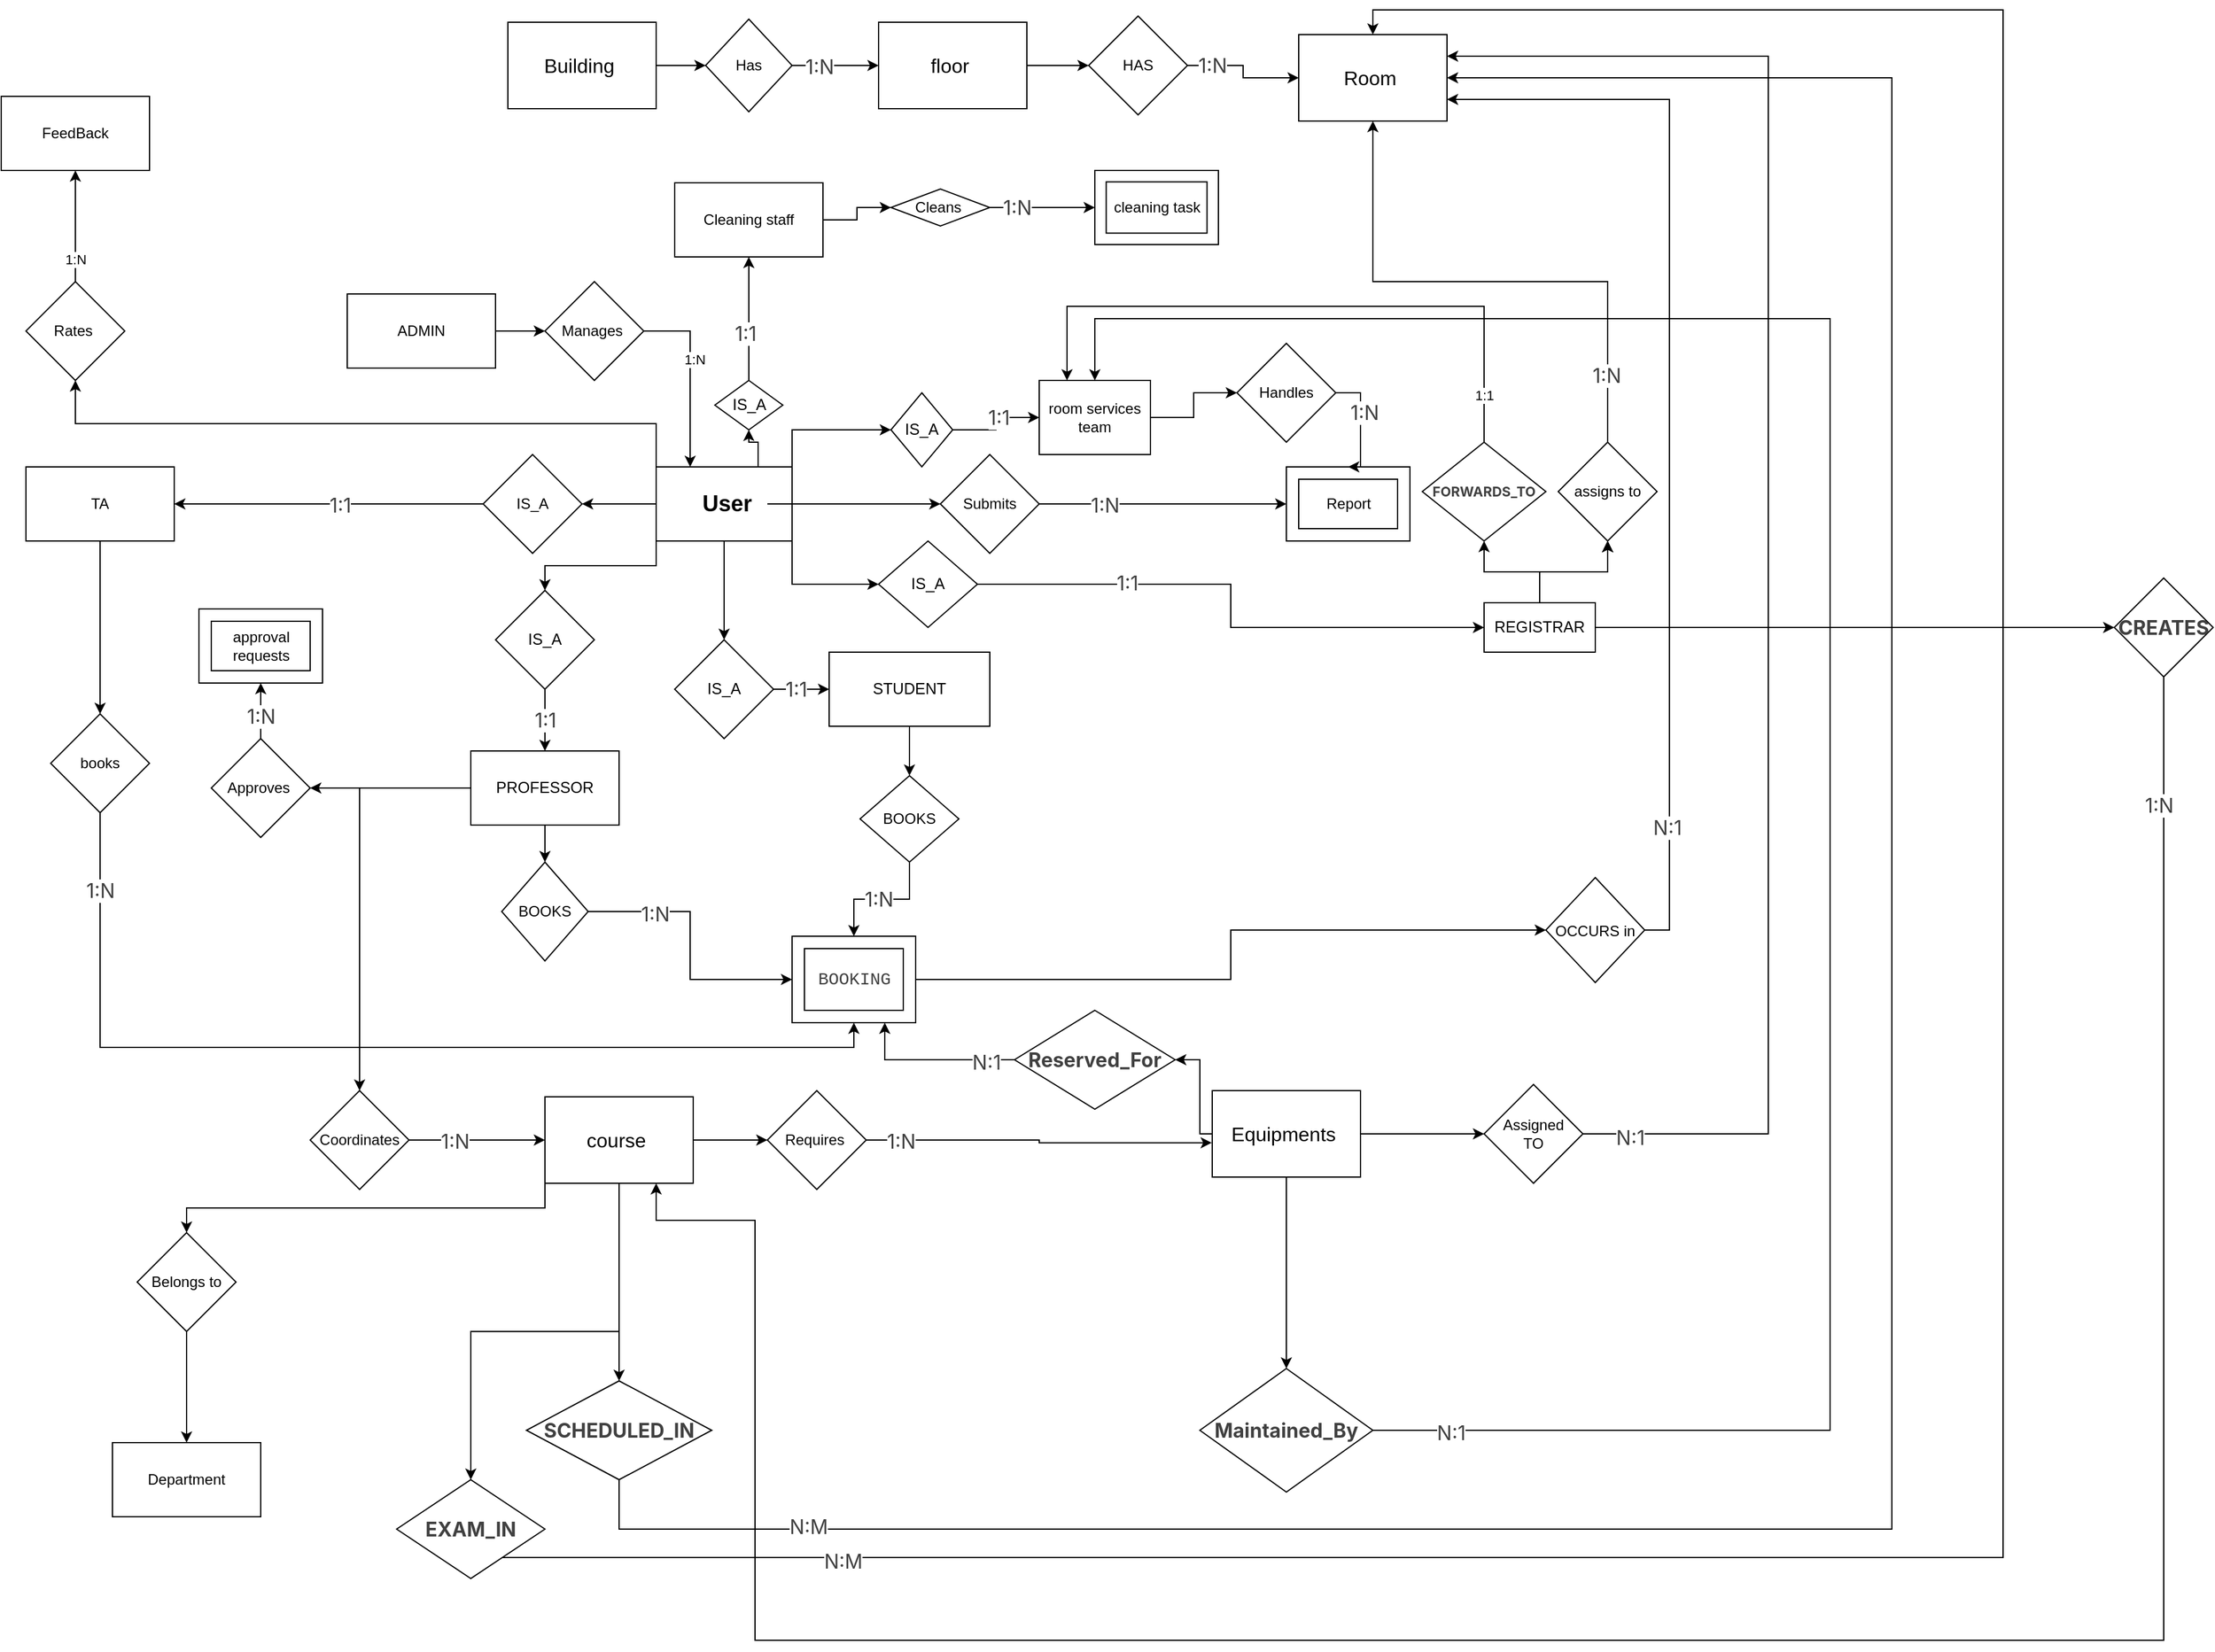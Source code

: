 <mxfile version="26.2.13">
  <diagram name="Page-1" id="MlCSIARQUA6nrzVP9HyG">
    <mxGraphModel dx="3833" dy="2629" grid="1" gridSize="10" guides="1" tooltips="1" connect="1" arrows="1" fold="1" page="1" pageScale="1" pageWidth="850" pageHeight="1100" math="0" shadow="0">
      <root>
        <mxCell id="0" />
        <mxCell id="1" parent="0" />
        <mxCell id="cpnZcNEpfMSH3JfvFcv5-12" style="edgeStyle=orthogonalEdgeStyle;rounded=0;orthogonalLoop=1;jettySize=auto;html=1;exitX=1;exitY=0;exitDx=0;exitDy=0;" parent="1" source="cpnZcNEpfMSH3JfvFcv5-1" target="cpnZcNEpfMSH3JfvFcv5-13" edge="1">
          <mxGeometry relative="1" as="geometry">
            <mxPoint x="530" y="310" as="targetPoint" />
          </mxGeometry>
        </mxCell>
        <mxCell id="cpnZcNEpfMSH3JfvFcv5-14" style="edgeStyle=orthogonalEdgeStyle;rounded=0;orthogonalLoop=1;jettySize=auto;html=1;exitX=0.75;exitY=0;exitDx=0;exitDy=0;" parent="1" source="cpnZcNEpfMSH3JfvFcv5-1" target="cpnZcNEpfMSH3JfvFcv5-15" edge="1">
          <mxGeometry relative="1" as="geometry">
            <mxPoint x="400" y="280" as="targetPoint" />
          </mxGeometry>
        </mxCell>
        <mxCell id="cpnZcNEpfMSH3JfvFcv5-18" style="edgeStyle=orthogonalEdgeStyle;rounded=0;orthogonalLoop=1;jettySize=auto;html=1;exitX=1;exitY=1;exitDx=0;exitDy=0;" parent="1" source="cpnZcNEpfMSH3JfvFcv5-1" target="cpnZcNEpfMSH3JfvFcv5-19" edge="1">
          <mxGeometry relative="1" as="geometry">
            <mxPoint x="600" y="480" as="targetPoint" />
          </mxGeometry>
        </mxCell>
        <mxCell id="cpnZcNEpfMSH3JfvFcv5-20" style="edgeStyle=orthogonalEdgeStyle;rounded=0;orthogonalLoop=1;jettySize=auto;html=1;exitX=0.5;exitY=1;exitDx=0;exitDy=0;" parent="1" source="cpnZcNEpfMSH3JfvFcv5-1" target="cpnZcNEpfMSH3JfvFcv5-21" edge="1">
          <mxGeometry relative="1" as="geometry">
            <mxPoint x="415" y="630" as="targetPoint" />
          </mxGeometry>
        </mxCell>
        <mxCell id="cpnZcNEpfMSH3JfvFcv5-22" style="edgeStyle=orthogonalEdgeStyle;rounded=0;orthogonalLoop=1;jettySize=auto;html=1;exitX=0;exitY=1;exitDx=0;exitDy=0;" parent="1" source="cpnZcNEpfMSH3JfvFcv5-1" target="cpnZcNEpfMSH3JfvFcv5-23" edge="1">
          <mxGeometry relative="1" as="geometry">
            <mxPoint x="170" y="490" as="targetPoint" />
          </mxGeometry>
        </mxCell>
        <mxCell id="cpnZcNEpfMSH3JfvFcv5-40" value="" style="edgeStyle=orthogonalEdgeStyle;rounded=0;orthogonalLoop=1;jettySize=auto;html=1;" parent="1" source="cpnZcNEpfMSH3JfvFcv5-1" target="cpnZcNEpfMSH3JfvFcv5-39" edge="1">
          <mxGeometry relative="1" as="geometry" />
        </mxCell>
        <mxCell id="cpnZcNEpfMSH3JfvFcv5-180" style="edgeStyle=orthogonalEdgeStyle;rounded=0;orthogonalLoop=1;jettySize=auto;html=1;exitX=0;exitY=0;exitDx=0;exitDy=0;" parent="1" source="cpnZcNEpfMSH3JfvFcv5-1" target="cpnZcNEpfMSH3JfvFcv5-181" edge="1">
          <mxGeometry relative="1" as="geometry">
            <mxPoint x="-10" y="270" as="targetPoint" />
          </mxGeometry>
        </mxCell>
        <mxCell id="cpnZcNEpfMSH3JfvFcv5-1" value="" style="rounded=0;whiteSpace=wrap;html=1;" parent="1" vertex="1">
          <mxGeometry x="360" y="330" width="110" height="60" as="geometry" />
        </mxCell>
        <mxCell id="cpnZcNEpfMSH3JfvFcv5-86" value="" style="edgeStyle=orthogonalEdgeStyle;rounded=0;orthogonalLoop=1;jettySize=auto;html=1;" parent="1" source="cpnZcNEpfMSH3JfvFcv5-2" target="cpnZcNEpfMSH3JfvFcv5-85" edge="1">
          <mxGeometry relative="1" as="geometry" />
        </mxCell>
        <mxCell id="cpnZcNEpfMSH3JfvFcv5-2" value="&lt;b&gt;&lt;font style=&quot;font-size: 18px;&quot;&gt;User&amp;nbsp;&lt;/font&gt;&lt;/b&gt;" style="text;html=1;align=center;verticalAlign=middle;whiteSpace=wrap;rounded=0;" parent="1" vertex="1">
          <mxGeometry x="390" y="345" width="60" height="30" as="geometry" />
        </mxCell>
        <mxCell id="cpnZcNEpfMSH3JfvFcv5-31" value="" style="edgeStyle=orthogonalEdgeStyle;rounded=0;orthogonalLoop=1;jettySize=auto;html=1;" parent="1" source="cpnZcNEpfMSH3JfvFcv5-13" target="cpnZcNEpfMSH3JfvFcv5-30" edge="1">
          <mxGeometry relative="1" as="geometry" />
        </mxCell>
        <mxCell id="cpnZcNEpfMSH3JfvFcv5-158" value="&lt;span style=&quot;color: rgb(64, 64, 64); font-family: Inter, system-ui, -apple-system, BlinkMacSystemFont, &amp;quot;Segoe UI&amp;quot;, Roboto, &amp;quot;Noto Sans&amp;quot;, Ubuntu, Cantarell, &amp;quot;Helvetica Neue&amp;quot;, Oxygen, &amp;quot;Open Sans&amp;quot;, sans-serif; font-size: 16.002px; text-align: start; text-wrap-mode: wrap;&quot;&gt;1:1&lt;/span&gt;" style="edgeLabel;html=1;align=center;verticalAlign=middle;resizable=0;points=[];" parent="cpnZcNEpfMSH3JfvFcv5-31" vertex="1" connectable="0">
          <mxGeometry x="0.17" relative="1" as="geometry">
            <mxPoint as="offset" />
          </mxGeometry>
        </mxCell>
        <mxCell id="cpnZcNEpfMSH3JfvFcv5-13" value="&lt;pre style=&quot;font-family: var(--ds-font-family-code); overflow: auto; padding: calc(var(--ds-md-zoom)*8px)calc(var(--ds-md-zoom)*12px); text-wrap-mode: wrap; word-break: break-all; font-size: 12.573px; text-align: start; margin-top: 0px !important; margin-bottom: 0px !important;&quot;&gt;&lt;font style=&quot;color: rgb(0, 0, 0);&quot;&gt;IS_A&lt;/font&gt;&lt;/pre&gt;" style="rhombus;whiteSpace=wrap;html=1;" parent="1" vertex="1">
          <mxGeometry x="550" y="270" width="50" height="60" as="geometry" />
        </mxCell>
        <mxCell id="cpnZcNEpfMSH3JfvFcv5-34" value="" style="edgeStyle=orthogonalEdgeStyle;rounded=0;orthogonalLoop=1;jettySize=auto;html=1;" parent="1" source="cpnZcNEpfMSH3JfvFcv5-15" target="cpnZcNEpfMSH3JfvFcv5-33" edge="1">
          <mxGeometry relative="1" as="geometry" />
        </mxCell>
        <mxCell id="cpnZcNEpfMSH3JfvFcv5-157" value="&lt;span style=&quot;color: rgb(64, 64, 64); font-family: Inter, system-ui, -apple-system, BlinkMacSystemFont, &amp;quot;Segoe UI&amp;quot;, Roboto, &amp;quot;Noto Sans&amp;quot;, Ubuntu, Cantarell, &amp;quot;Helvetica Neue&amp;quot;, Oxygen, &amp;quot;Open Sans&amp;quot;, sans-serif; font-size: 16.002px; text-align: start; text-wrap-mode: wrap;&quot;&gt;1:1&lt;/span&gt;" style="edgeLabel;html=1;align=center;verticalAlign=middle;resizable=0;points=[];" parent="cpnZcNEpfMSH3JfvFcv5-34" vertex="1" connectable="0">
          <mxGeometry x="-0.239" y="3" relative="1" as="geometry">
            <mxPoint as="offset" />
          </mxGeometry>
        </mxCell>
        <mxCell id="cpnZcNEpfMSH3JfvFcv5-15" value="&lt;pre style=&quot;font-family: var(--ds-font-family-code); overflow: auto; padding: calc(var(--ds-md-zoom)*8px)calc(var(--ds-md-zoom)*12px); text-wrap-mode: wrap; word-break: break-all; font-size: 12.573px; text-align: start; margin-top: 0px !important; margin-bottom: 0px !important;&quot;&gt;&lt;font style=&quot;color: rgb(0, 0, 0);&quot;&gt;IS_A&lt;/font&gt;&lt;/pre&gt;" style="rhombus;whiteSpace=wrap;html=1;" parent="1" vertex="1">
          <mxGeometry x="407.5" y="260" width="55" height="40" as="geometry" />
        </mxCell>
        <mxCell id="cpnZcNEpfMSH3JfvFcv5-29" value="" style="edgeStyle=orthogonalEdgeStyle;rounded=0;orthogonalLoop=1;jettySize=auto;html=1;" parent="1" source="cpnZcNEpfMSH3JfvFcv5-19" target="cpnZcNEpfMSH3JfvFcv5-28" edge="1">
          <mxGeometry relative="1" as="geometry" />
        </mxCell>
        <mxCell id="cpnZcNEpfMSH3JfvFcv5-159" value="&lt;span style=&quot;color: rgb(64, 64, 64); font-family: Inter, system-ui, -apple-system, BlinkMacSystemFont, &amp;quot;Segoe UI&amp;quot;, Roboto, &amp;quot;Noto Sans&amp;quot;, Ubuntu, Cantarell, &amp;quot;Helvetica Neue&amp;quot;, Oxygen, &amp;quot;Open Sans&amp;quot;, sans-serif; font-size: 16.002px; text-align: start; text-wrap-mode: wrap;&quot;&gt;1:1&lt;/span&gt;" style="edgeLabel;html=1;align=center;verticalAlign=middle;resizable=0;points=[];" parent="cpnZcNEpfMSH3JfvFcv5-29" vertex="1" connectable="0">
          <mxGeometry x="-0.458" y="1" relative="1" as="geometry">
            <mxPoint as="offset" />
          </mxGeometry>
        </mxCell>
        <mxCell id="cpnZcNEpfMSH3JfvFcv5-19" value="&lt;pre style=&quot;font-family: var(--ds-font-family-code); overflow: auto; padding: calc(var(--ds-md-zoom)*8px)calc(var(--ds-md-zoom)*12px); text-wrap-mode: wrap; word-break: break-all; font-size: 12.573px; text-align: start; margin-top: 0px !important; margin-bottom: 0px !important;&quot;&gt;&lt;font style=&quot;color: rgb(0, 0, 0);&quot;&gt;IS_A&lt;/font&gt;&lt;/pre&gt;" style="rhombus;whiteSpace=wrap;html=1;" parent="1" vertex="1">
          <mxGeometry x="540" y="390" width="80" height="70" as="geometry" />
        </mxCell>
        <mxCell id="cpnZcNEpfMSH3JfvFcv5-46" style="edgeStyle=orthogonalEdgeStyle;rounded=0;orthogonalLoop=1;jettySize=auto;html=1;exitX=1;exitY=0.5;exitDx=0;exitDy=0;" parent="1" source="cpnZcNEpfMSH3JfvFcv5-21" target="cpnZcNEpfMSH3JfvFcv5-25" edge="1">
          <mxGeometry relative="1" as="geometry" />
        </mxCell>
        <mxCell id="cpnZcNEpfMSH3JfvFcv5-153" value="&lt;span style=&quot;color: rgb(64, 64, 64); font-family: Inter, system-ui, -apple-system, BlinkMacSystemFont, &amp;quot;Segoe UI&amp;quot;, Roboto, &amp;quot;Noto Sans&amp;quot;, Ubuntu, Cantarell, &amp;quot;Helvetica Neue&amp;quot;, Oxygen, &amp;quot;Open Sans&amp;quot;, sans-serif; font-size: 16.002px; text-align: start; text-wrap-mode: wrap;&quot;&gt;1:1&lt;/span&gt;" style="edgeLabel;html=1;align=center;verticalAlign=middle;resizable=0;points=[];" parent="cpnZcNEpfMSH3JfvFcv5-46" vertex="1" connectable="0">
          <mxGeometry x="-0.209" relative="1" as="geometry">
            <mxPoint as="offset" />
          </mxGeometry>
        </mxCell>
        <mxCell id="cpnZcNEpfMSH3JfvFcv5-21" value="&lt;pre style=&quot;font-family: var(--ds-font-family-code); overflow: auto; padding: calc(var(--ds-md-zoom)*8px)calc(var(--ds-md-zoom)*12px); text-wrap-mode: wrap; word-break: break-all; font-size: 12.573px; text-align: start; margin-top: 0px !important; margin-bottom: 0px !important;&quot;&gt;&lt;font style=&quot;color: rgb(0, 0, 0);&quot;&gt;IS_A&lt;/font&gt;&lt;/pre&gt;" style="rhombus;whiteSpace=wrap;html=1;" parent="1" vertex="1">
          <mxGeometry x="375" y="470" width="80" height="80" as="geometry" />
        </mxCell>
        <mxCell id="cpnZcNEpfMSH3JfvFcv5-26" style="edgeStyle=orthogonalEdgeStyle;rounded=0;orthogonalLoop=1;jettySize=auto;html=1;exitX=0.5;exitY=1;exitDx=0;exitDy=0;" parent="1" source="cpnZcNEpfMSH3JfvFcv5-23" target="cpnZcNEpfMSH3JfvFcv5-27" edge="1">
          <mxGeometry relative="1" as="geometry">
            <mxPoint x="120" y="660" as="targetPoint" />
          </mxGeometry>
        </mxCell>
        <mxCell id="cpnZcNEpfMSH3JfvFcv5-154" value="&lt;span style=&quot;color: rgb(64, 64, 64); font-family: Inter, system-ui, -apple-system, BlinkMacSystemFont, &amp;quot;Segoe UI&amp;quot;, Roboto, &amp;quot;Noto Sans&amp;quot;, Ubuntu, Cantarell, &amp;quot;Helvetica Neue&amp;quot;, Oxygen, &amp;quot;Open Sans&amp;quot;, sans-serif; font-size: 16.002px; text-align: start; text-wrap-mode: wrap;&quot;&gt;1:1&lt;/span&gt;" style="edgeLabel;html=1;align=center;verticalAlign=middle;resizable=0;points=[];" parent="cpnZcNEpfMSH3JfvFcv5-26" vertex="1" connectable="0">
          <mxGeometry x="-0.023" relative="1" as="geometry">
            <mxPoint as="offset" />
          </mxGeometry>
        </mxCell>
        <mxCell id="cpnZcNEpfMSH3JfvFcv5-23" value="&lt;pre style=&quot;font-family: var(--ds-font-family-code); overflow: auto; padding: calc(var(--ds-md-zoom)*8px)calc(var(--ds-md-zoom)*12px); text-wrap-mode: wrap; word-break: break-all; font-size: 12.573px; text-align: start; margin-top: 0px !important; margin-bottom: 0px !important;&quot;&gt;&lt;font style=&quot;color: rgb(0, 0, 0);&quot;&gt;IS_A&lt;/font&gt;&lt;/pre&gt;" style="rhombus;whiteSpace=wrap;html=1;" parent="1" vertex="1">
          <mxGeometry x="230" y="430" width="80" height="80" as="geometry" />
        </mxCell>
        <mxCell id="cpnZcNEpfMSH3JfvFcv5-62" value="" style="edgeStyle=orthogonalEdgeStyle;rounded=0;orthogonalLoop=1;jettySize=auto;html=1;" parent="1" source="cpnZcNEpfMSH3JfvFcv5-25" target="cpnZcNEpfMSH3JfvFcv5-61" edge="1">
          <mxGeometry relative="1" as="geometry" />
        </mxCell>
        <mxCell id="cpnZcNEpfMSH3JfvFcv5-25" value="&lt;pre style=&quot;font-family: var(--ds-font-family-code); overflow: auto; padding: calc(var(--ds-md-zoom)*8px)calc(var(--ds-md-zoom)*12px); text-wrap-mode: wrap; word-break: break-all; font-size: 12.573px; text-align: start; margin-top: 0px !important; margin-bottom: 0px !important;&quot;&gt;&lt;pre style=&quot;font-family: var(--ds-font-family-code); overflow: auto; padding: calc(var(--ds-md-zoom)*8px)calc(var(--ds-md-zoom)*12px); text-wrap-mode: wrap; word-break: break-all; margin-top: 0px !important; margin-bottom: 0px !important;&quot;&gt;&lt;font style=&quot;color: rgb(0, 0, 0);&quot;&gt;STUDENT&lt;/font&gt;&lt;/pre&gt;&lt;/pre&gt;" style="rounded=0;whiteSpace=wrap;html=1;" parent="1" vertex="1">
          <mxGeometry x="500" y="480" width="130" height="60" as="geometry" />
        </mxCell>
        <mxCell id="cpnZcNEpfMSH3JfvFcv5-70" value="" style="edgeStyle=orthogonalEdgeStyle;rounded=0;orthogonalLoop=1;jettySize=auto;html=1;" parent="1" source="cpnZcNEpfMSH3JfvFcv5-27" target="cpnZcNEpfMSH3JfvFcv5-69" edge="1">
          <mxGeometry relative="1" as="geometry" />
        </mxCell>
        <mxCell id="cpnZcNEpfMSH3JfvFcv5-91" value="" style="edgeStyle=orthogonalEdgeStyle;rounded=0;orthogonalLoop=1;jettySize=auto;html=1;" parent="1" source="cpnZcNEpfMSH3JfvFcv5-27" target="cpnZcNEpfMSH3JfvFcv5-90" edge="1">
          <mxGeometry relative="1" as="geometry" />
        </mxCell>
        <mxCell id="cpnZcNEpfMSH3JfvFcv5-114" value="" style="edgeStyle=orthogonalEdgeStyle;rounded=0;orthogonalLoop=1;jettySize=auto;html=1;" parent="1" source="cpnZcNEpfMSH3JfvFcv5-27" target="cpnZcNEpfMSH3JfvFcv5-113" edge="1">
          <mxGeometry relative="1" as="geometry" />
        </mxCell>
        <mxCell id="cpnZcNEpfMSH3JfvFcv5-27" value="&lt;pre style=&quot;font-family: var(--ds-font-family-code); overflow: auto; padding: calc(var(--ds-md-zoom)*8px)calc(var(--ds-md-zoom)*12px); text-wrap-mode: wrap; word-break: break-all; font-size: 12.573px; text-align: start; margin-top: 0px !important; margin-bottom: 0px !important;&quot;&gt;&lt;font style=&quot;color: rgb(0, 0, 0);&quot;&gt;PROFESSOR&lt;/font&gt;&lt;/pre&gt;" style="rounded=0;whiteSpace=wrap;html=1;" parent="1" vertex="1">
          <mxGeometry x="210" y="560" width="120" height="60" as="geometry" />
        </mxCell>
        <mxCell id="cpnZcNEpfMSH3JfvFcv5-162" value="" style="edgeStyle=orthogonalEdgeStyle;rounded=0;orthogonalLoop=1;jettySize=auto;html=1;" parent="1" source="cpnZcNEpfMSH3JfvFcv5-28" target="cpnZcNEpfMSH3JfvFcv5-161" edge="1">
          <mxGeometry relative="1" as="geometry" />
        </mxCell>
        <mxCell id="cpnZcNEpfMSH3JfvFcv5-166" value="" style="edgeStyle=orthogonalEdgeStyle;rounded=0;orthogonalLoop=1;jettySize=auto;html=1;" parent="1" source="cpnZcNEpfMSH3JfvFcv5-28" target="cpnZcNEpfMSH3JfvFcv5-165" edge="1">
          <mxGeometry relative="1" as="geometry" />
        </mxCell>
        <mxCell id="cpnZcNEpfMSH3JfvFcv5-170" value="" style="edgeStyle=orthogonalEdgeStyle;rounded=0;orthogonalLoop=1;jettySize=auto;html=1;" parent="1" source="cpnZcNEpfMSH3JfvFcv5-28" target="cpnZcNEpfMSH3JfvFcv5-165" edge="1">
          <mxGeometry relative="1" as="geometry" />
        </mxCell>
        <mxCell id="cpnZcNEpfMSH3JfvFcv5-171" value="" style="edgeStyle=orthogonalEdgeStyle;rounded=0;orthogonalLoop=1;jettySize=auto;html=1;" parent="1" source="cpnZcNEpfMSH3JfvFcv5-28" target="cpnZcNEpfMSH3JfvFcv5-165" edge="1">
          <mxGeometry relative="1" as="geometry" />
        </mxCell>
        <mxCell id="cpnZcNEpfMSH3JfvFcv5-173" value="" style="edgeStyle=orthogonalEdgeStyle;rounded=0;orthogonalLoop=1;jettySize=auto;html=1;" parent="1" source="cpnZcNEpfMSH3JfvFcv5-28" target="cpnZcNEpfMSH3JfvFcv5-172" edge="1">
          <mxGeometry relative="1" as="geometry" />
        </mxCell>
        <mxCell id="cpnZcNEpfMSH3JfvFcv5-28" value="&lt;pre style=&quot;font-family: var(--ds-font-family-code); overflow: auto; padding: calc(var(--ds-md-zoom)*8px)calc(var(--ds-md-zoom)*12px); text-wrap-mode: wrap; word-break: break-all; font-size: 12.573px; text-align: start; margin-top: 0px !important; margin-bottom: 0px !important;&quot;&gt;&lt;font style=&quot;color: rgb(0, 0, 0);&quot;&gt;REGISTRAR&lt;/font&gt;&lt;/pre&gt;" style="whiteSpace=wrap;html=1;" parent="1" vertex="1">
          <mxGeometry x="1030" y="440" width="90" height="40" as="geometry" />
        </mxCell>
        <mxCell id="cpnZcNEpfMSH3JfvFcv5-30" value="&lt;pre style=&quot;font-family: var(--ds-font-family-code); overflow: auto; padding: calc(var(--ds-md-zoom)*8px)calc(var(--ds-md-zoom)*12px); text-wrap-mode: wrap; word-break: break-all; color: rgb(255, 255, 255); font-size: 12.573px; text-align: start; margin-top: 0px !important; margin-bottom: 0px !important;&quot;&gt;r&lt;/pre&gt;" style="whiteSpace=wrap;html=1;" parent="1" vertex="1">
          <mxGeometry x="670" y="260" width="90" height="60" as="geometry" />
        </mxCell>
        <mxCell id="cpnZcNEpfMSH3JfvFcv5-100" value="" style="edgeStyle=orthogonalEdgeStyle;rounded=0;orthogonalLoop=1;jettySize=auto;html=1;" parent="1" source="cpnZcNEpfMSH3JfvFcv5-32" target="cpnZcNEpfMSH3JfvFcv5-99" edge="1">
          <mxGeometry relative="1" as="geometry" />
        </mxCell>
        <mxCell id="cpnZcNEpfMSH3JfvFcv5-32" value="room services team" style="text;html=1;align=center;verticalAlign=middle;whiteSpace=wrap;rounded=0;" parent="1" vertex="1">
          <mxGeometry x="670" y="280" width="90" height="20" as="geometry" />
        </mxCell>
        <mxCell id="cpnZcNEpfMSH3JfvFcv5-96" value="" style="edgeStyle=orthogonalEdgeStyle;rounded=0;orthogonalLoop=1;jettySize=auto;html=1;" parent="1" source="cpnZcNEpfMSH3JfvFcv5-33" target="cpnZcNEpfMSH3JfvFcv5-95" edge="1">
          <mxGeometry relative="1" as="geometry" />
        </mxCell>
        <mxCell id="cpnZcNEpfMSH3JfvFcv5-33" value="Cleaning staff" style="whiteSpace=wrap;html=1;" parent="1" vertex="1">
          <mxGeometry x="375" y="100" width="120" height="60" as="geometry" />
        </mxCell>
        <mxCell id="cpnZcNEpfMSH3JfvFcv5-77" value="" style="edgeStyle=orthogonalEdgeStyle;rounded=0;orthogonalLoop=1;jettySize=auto;html=1;" parent="1" source="cpnZcNEpfMSH3JfvFcv5-36" target="cpnZcNEpfMSH3JfvFcv5-76" edge="1">
          <mxGeometry relative="1" as="geometry" />
        </mxCell>
        <mxCell id="cpnZcNEpfMSH3JfvFcv5-36" value="TA" style="whiteSpace=wrap;html=1;" parent="1" vertex="1">
          <mxGeometry x="-150" y="330" width="120" height="60" as="geometry" />
        </mxCell>
        <mxCell id="cpnZcNEpfMSH3JfvFcv5-79" style="edgeStyle=orthogonalEdgeStyle;rounded=0;orthogonalLoop=1;jettySize=auto;html=1;exitX=0;exitY=0.5;exitDx=0;exitDy=0;entryX=1;entryY=0.5;entryDx=0;entryDy=0;" parent="1" source="cpnZcNEpfMSH3JfvFcv5-39" target="cpnZcNEpfMSH3JfvFcv5-36" edge="1">
          <mxGeometry relative="1" as="geometry" />
        </mxCell>
        <mxCell id="cpnZcNEpfMSH3JfvFcv5-155" value="&lt;span style=&quot;color: rgb(64, 64, 64); font-family: Inter, system-ui, -apple-system, BlinkMacSystemFont, &amp;quot;Segoe UI&amp;quot;, Roboto, &amp;quot;Noto Sans&amp;quot;, Ubuntu, Cantarell, &amp;quot;Helvetica Neue&amp;quot;, Oxygen, &amp;quot;Open Sans&amp;quot;, sans-serif; font-size: 16.002px; text-align: start; text-wrap-mode: wrap;&quot;&gt;1:1&lt;/span&gt;" style="edgeLabel;html=1;align=center;verticalAlign=middle;resizable=0;points=[];" parent="cpnZcNEpfMSH3JfvFcv5-79" vertex="1" connectable="0">
          <mxGeometry x="-0.067" y="1" relative="1" as="geometry">
            <mxPoint as="offset" />
          </mxGeometry>
        </mxCell>
        <mxCell id="cpnZcNEpfMSH3JfvFcv5-39" value="IS_A" style="rhombus;whiteSpace=wrap;html=1;rounded=0;" parent="1" vertex="1">
          <mxGeometry x="220" y="320" width="80" height="80" as="geometry" />
        </mxCell>
        <mxCell id="cpnZcNEpfMSH3JfvFcv5-177" value="" style="edgeStyle=orthogonalEdgeStyle;rounded=0;orthogonalLoop=1;jettySize=auto;html=1;" parent="1" source="cpnZcNEpfMSH3JfvFcv5-41" target="cpnZcNEpfMSH3JfvFcv5-176" edge="1">
          <mxGeometry relative="1" as="geometry" />
        </mxCell>
        <mxCell id="cpnZcNEpfMSH3JfvFcv5-41" value="ADMIN" style="whiteSpace=wrap;html=1;rounded=0;" parent="1" vertex="1">
          <mxGeometry x="110" y="190" width="120" height="60" as="geometry" />
        </mxCell>
        <mxCell id="cpnZcNEpfMSH3JfvFcv5-43" value="&lt;font size=&quot;3&quot;&gt;Room&amp;nbsp;&lt;/font&gt;" style="rounded=0;whiteSpace=wrap;html=1;" parent="1" vertex="1">
          <mxGeometry x="880" y="-20" width="120" height="70" as="geometry" />
        </mxCell>
        <mxCell id="cpnZcNEpfMSH3JfvFcv5-117" value="" style="edgeStyle=orthogonalEdgeStyle;rounded=0;orthogonalLoop=1;jettySize=auto;html=1;" parent="1" source="cpnZcNEpfMSH3JfvFcv5-44" target="cpnZcNEpfMSH3JfvFcv5-116" edge="1">
          <mxGeometry relative="1" as="geometry" />
        </mxCell>
        <mxCell id="cpnZcNEpfMSH3JfvFcv5-123" value="" style="edgeStyle=orthogonalEdgeStyle;rounded=0;orthogonalLoop=1;jettySize=auto;html=1;" parent="1" source="cpnZcNEpfMSH3JfvFcv5-44" target="cpnZcNEpfMSH3JfvFcv5-122" edge="1">
          <mxGeometry relative="1" as="geometry" />
        </mxCell>
        <mxCell id="cpnZcNEpfMSH3JfvFcv5-138" value="" style="edgeStyle=orthogonalEdgeStyle;rounded=0;orthogonalLoop=1;jettySize=auto;html=1;" parent="1" source="cpnZcNEpfMSH3JfvFcv5-44" target="cpnZcNEpfMSH3JfvFcv5-137" edge="1">
          <mxGeometry relative="1" as="geometry">
            <Array as="points">
              <mxPoint x="800" y="870" />
              <mxPoint x="800" y="810" />
            </Array>
          </mxGeometry>
        </mxCell>
        <mxCell id="cpnZcNEpfMSH3JfvFcv5-44" value="&lt;font size=&quot;3&quot;&gt;Equipments&amp;nbsp;&lt;/font&gt;" style="rounded=0;whiteSpace=wrap;html=1;" parent="1" vertex="1">
          <mxGeometry x="810" y="835" width="120" height="70" as="geometry" />
        </mxCell>
        <mxCell id="cpnZcNEpfMSH3JfvFcv5-105" value="" style="edgeStyle=orthogonalEdgeStyle;rounded=0;orthogonalLoop=1;jettySize=auto;html=1;" parent="1" source="cpnZcNEpfMSH3JfvFcv5-45" target="cpnZcNEpfMSH3JfvFcv5-104" edge="1">
          <mxGeometry relative="1" as="geometry" />
        </mxCell>
        <mxCell id="cpnZcNEpfMSH3JfvFcv5-45" value="&lt;font size=&quot;3&quot;&gt;Building&amp;nbsp;&lt;/font&gt;" style="rounded=0;whiteSpace=wrap;html=1;" parent="1" vertex="1">
          <mxGeometry x="240" y="-30" width="120" height="70" as="geometry" />
        </mxCell>
        <mxCell id="cpnZcNEpfMSH3JfvFcv5-111" value="" style="edgeStyle=orthogonalEdgeStyle;rounded=0;orthogonalLoop=1;jettySize=auto;html=1;" parent="1" source="cpnZcNEpfMSH3JfvFcv5-47" target="cpnZcNEpfMSH3JfvFcv5-110" edge="1">
          <mxGeometry relative="1" as="geometry" />
        </mxCell>
        <mxCell id="cpnZcNEpfMSH3JfvFcv5-126" value="" style="edgeStyle=orthogonalEdgeStyle;rounded=0;orthogonalLoop=1;jettySize=auto;html=1;" parent="1" source="cpnZcNEpfMSH3JfvFcv5-47" target="cpnZcNEpfMSH3JfvFcv5-125" edge="1">
          <mxGeometry relative="1" as="geometry" />
        </mxCell>
        <mxCell id="cpnZcNEpfMSH3JfvFcv5-131" value="" style="edgeStyle=orthogonalEdgeStyle;rounded=0;orthogonalLoop=1;jettySize=auto;html=1;" parent="1" source="cpnZcNEpfMSH3JfvFcv5-47" target="cpnZcNEpfMSH3JfvFcv5-130" edge="1">
          <mxGeometry relative="1" as="geometry" />
        </mxCell>
        <mxCell id="cpnZcNEpfMSH3JfvFcv5-185" style="edgeStyle=orthogonalEdgeStyle;rounded=0;orthogonalLoop=1;jettySize=auto;html=1;exitX=0;exitY=1;exitDx=0;exitDy=0;" parent="1" source="cpnZcNEpfMSH3JfvFcv5-47" target="cpnZcNEpfMSH3JfvFcv5-186" edge="1">
          <mxGeometry relative="1" as="geometry">
            <mxPoint x="-20" y="990" as="targetPoint" />
          </mxGeometry>
        </mxCell>
        <mxCell id="cpnZcNEpfMSH3JfvFcv5-47" value="&lt;font size=&quot;3&quot;&gt;course&amp;nbsp;&lt;/font&gt;" style="rounded=0;whiteSpace=wrap;html=1;" parent="1" vertex="1">
          <mxGeometry x="270" y="840" width="120" height="70" as="geometry" />
        </mxCell>
        <mxCell id="cpnZcNEpfMSH3JfvFcv5-108" value="" style="edgeStyle=orthogonalEdgeStyle;rounded=0;orthogonalLoop=1;jettySize=auto;html=1;" parent="1" source="cpnZcNEpfMSH3JfvFcv5-48" target="cpnZcNEpfMSH3JfvFcv5-107" edge="1">
          <mxGeometry relative="1" as="geometry" />
        </mxCell>
        <mxCell id="cpnZcNEpfMSH3JfvFcv5-48" value="&lt;font size=&quot;3&quot;&gt;floor&amp;nbsp;&lt;/font&gt;" style="rounded=0;whiteSpace=wrap;html=1;" parent="1" vertex="1">
          <mxGeometry x="540" y="-30" width="120" height="70" as="geometry" />
        </mxCell>
        <mxCell id="cpnZcNEpfMSH3JfvFcv5-65" value="" style="edgeStyle=orthogonalEdgeStyle;rounded=0;orthogonalLoop=1;jettySize=auto;html=1;" parent="1" source="cpnZcNEpfMSH3JfvFcv5-49" target="cpnZcNEpfMSH3JfvFcv5-64" edge="1">
          <mxGeometry relative="1" as="geometry" />
        </mxCell>
        <mxCell id="cpnZcNEpfMSH3JfvFcv5-49" value="" style="verticalLabelPosition=bottom;verticalAlign=top;html=1;shape=mxgraph.basic.frame;dx=10;whiteSpace=wrap;" parent="1" vertex="1">
          <mxGeometry x="470" y="710" width="100" height="70" as="geometry" />
        </mxCell>
        <mxCell id="cpnZcNEpfMSH3JfvFcv5-51" value="&lt;span style=&quot;color: rgb(64, 64, 64); font-family: Menlo, &amp;quot;Roboto Mono&amp;quot;, &amp;quot;Courier New&amp;quot;, Courier, monospace, Inter, sans-serif; font-size: 14.002px; text-align: left; text-wrap-mode: wrap; background-color: rgb(255, 255, 255);&quot;&gt;BOOKING&lt;/span&gt;" style="text;html=1;align=center;verticalAlign=middle;resizable=0;points=[];autosize=1;strokeColor=none;fillColor=none;" parent="1" vertex="1">
          <mxGeometry x="480" y="730" width="80" height="30" as="geometry" />
        </mxCell>
        <mxCell id="cpnZcNEpfMSH3JfvFcv5-52" value="" style="verticalLabelPosition=bottom;verticalAlign=top;html=1;shape=mxgraph.basic.frame;dx=10;whiteSpace=wrap;" parent="1" vertex="1">
          <mxGeometry x="870" y="330" width="100" height="60" as="geometry" />
        </mxCell>
        <mxCell id="cpnZcNEpfMSH3JfvFcv5-53" value="Report" style="text;html=1;align=center;verticalAlign=middle;resizable=0;points=[];autosize=1;strokeColor=none;fillColor=none;" parent="1" vertex="1">
          <mxGeometry x="890" y="345" width="60" height="30" as="geometry" />
        </mxCell>
        <mxCell id="cpnZcNEpfMSH3JfvFcv5-54" value="" style="verticalLabelPosition=bottom;verticalAlign=top;html=1;shape=mxgraph.basic.frame;dx=9.21;whiteSpace=wrap;" parent="1" vertex="1">
          <mxGeometry x="715" y="90" width="100" height="60" as="geometry" />
        </mxCell>
        <mxCell id="cpnZcNEpfMSH3JfvFcv5-55" value="cleaning task" style="text;html=1;align=center;verticalAlign=middle;resizable=0;points=[];autosize=1;strokeColor=none;fillColor=none;" parent="1" vertex="1">
          <mxGeometry x="720" y="105" width="90" height="30" as="geometry" />
        </mxCell>
        <mxCell id="cpnZcNEpfMSH3JfvFcv5-56" value="" style="verticalLabelPosition=bottom;verticalAlign=top;html=1;shape=mxgraph.basic.frame;dx=10;whiteSpace=wrap;" parent="1" vertex="1">
          <mxGeometry x="-10" y="445" width="100" height="60" as="geometry" />
        </mxCell>
        <mxCell id="cpnZcNEpfMSH3JfvFcv5-57" value="approval&lt;div&gt;&amp;nbsp;requests&amp;nbsp;&lt;/div&gt;" style="text;html=1;align=center;verticalAlign=middle;resizable=0;points=[];autosize=1;strokeColor=none;fillColor=none;" parent="1" vertex="1">
          <mxGeometry y="455" width="80" height="40" as="geometry" />
        </mxCell>
        <mxCell id="cpnZcNEpfMSH3JfvFcv5-61" value="BOOKS" style="rhombus;whiteSpace=wrap;html=1;rounded=0;" parent="1" vertex="1">
          <mxGeometry x="525" y="580" width="80" height="70" as="geometry" />
        </mxCell>
        <mxCell id="cpnZcNEpfMSH3JfvFcv5-63" style="edgeStyle=orthogonalEdgeStyle;rounded=0;orthogonalLoop=1;jettySize=auto;html=1;entryX=0.5;entryY=0;entryDx=0;entryDy=0;entryPerimeter=0;" parent="1" source="cpnZcNEpfMSH3JfvFcv5-61" target="cpnZcNEpfMSH3JfvFcv5-49" edge="1">
          <mxGeometry relative="1" as="geometry" />
        </mxCell>
        <mxCell id="cpnZcNEpfMSH3JfvFcv5-152" value="&lt;span style=&quot;color: rgb(64, 64, 64); font-family: Inter, system-ui, -apple-system, BlinkMacSystemFont, &amp;quot;Segoe UI&amp;quot;, Roboto, &amp;quot;Noto Sans&amp;quot;, Ubuntu, Cantarell, &amp;quot;Helvetica Neue&amp;quot;, Oxygen, &amp;quot;Open Sans&amp;quot;, sans-serif; font-size: 16.002px; text-align: start; text-wrap-mode: wrap;&quot;&gt;1&lt;/span&gt;&lt;span style=&quot;color: rgb(64, 64, 64); font-family: Inter, system-ui, -apple-system, BlinkMacSystemFont, &amp;quot;Segoe UI&amp;quot;, Roboto, &amp;quot;Noto Sans&amp;quot;, Ubuntu, Cantarell, &amp;quot;Helvetica Neue&amp;quot;, Oxygen, &amp;quot;Open Sans&amp;quot;, sans-serif; font-size: 16.002px; text-align: start; text-wrap-mode: wrap;&quot;&gt;:N&lt;/span&gt;" style="edgeLabel;html=1;align=center;verticalAlign=middle;resizable=0;points=[];" parent="cpnZcNEpfMSH3JfvFcv5-63" vertex="1" connectable="0">
          <mxGeometry x="0.045" relative="1" as="geometry">
            <mxPoint as="offset" />
          </mxGeometry>
        </mxCell>
        <mxCell id="cpnZcNEpfMSH3JfvFcv5-66" style="edgeStyle=orthogonalEdgeStyle;rounded=0;orthogonalLoop=1;jettySize=auto;html=1;exitX=1;exitY=0.5;exitDx=0;exitDy=0;entryX=1;entryY=0.75;entryDx=0;entryDy=0;" parent="1" source="cpnZcNEpfMSH3JfvFcv5-64" target="cpnZcNEpfMSH3JfvFcv5-43" edge="1">
          <mxGeometry relative="1" as="geometry" />
        </mxCell>
        <mxCell id="cpnZcNEpfMSH3JfvFcv5-160" value="&lt;span style=&quot;color: rgb(64, 64, 64); font-family: Inter, system-ui, -apple-system, BlinkMacSystemFont, &amp;quot;Segoe UI&amp;quot;, Roboto, &amp;quot;Noto Sans&amp;quot;, Ubuntu, Cantarell, &amp;quot;Helvetica Neue&amp;quot;, Oxygen, &amp;quot;Open Sans&amp;quot;, sans-serif; font-size: 16.002px; text-align: start; text-wrap-mode: wrap;&quot;&gt;N:1&lt;/span&gt;" style="edgeLabel;html=1;align=center;verticalAlign=middle;resizable=0;points=[];" parent="cpnZcNEpfMSH3JfvFcv5-66" vertex="1" connectable="0">
          <mxGeometry x="-0.763" y="2" relative="1" as="geometry">
            <mxPoint as="offset" />
          </mxGeometry>
        </mxCell>
        <mxCell id="cpnZcNEpfMSH3JfvFcv5-64" value="&lt;div&gt;&lt;br&gt;&lt;/div&gt;&lt;div&gt;&lt;br&gt;&lt;/div&gt;OCCURS in" style="rhombus;whiteSpace=wrap;html=1;verticalAlign=top;" parent="1" vertex="1">
          <mxGeometry x="1080" y="662.5" width="80" height="85" as="geometry" />
        </mxCell>
        <mxCell id="cpnZcNEpfMSH3JfvFcv5-69" value="BOOKS" style="rhombus;whiteSpace=wrap;html=1;rounded=0;" parent="1" vertex="1">
          <mxGeometry x="235" y="650" width="70" height="80" as="geometry" />
        </mxCell>
        <mxCell id="cpnZcNEpfMSH3JfvFcv5-71" style="edgeStyle=orthogonalEdgeStyle;rounded=0;orthogonalLoop=1;jettySize=auto;html=1;exitX=1;exitY=0.5;exitDx=0;exitDy=0;entryX=0;entryY=0.5;entryDx=0;entryDy=0;entryPerimeter=0;" parent="1" source="cpnZcNEpfMSH3JfvFcv5-69" target="cpnZcNEpfMSH3JfvFcv5-49" edge="1">
          <mxGeometry relative="1" as="geometry" />
        </mxCell>
        <mxCell id="cpnZcNEpfMSH3JfvFcv5-151" value="&lt;span style=&quot;color: rgb(64, 64, 64); font-family: Inter, system-ui, -apple-system, BlinkMacSystemFont, &amp;quot;Segoe UI&amp;quot;, Roboto, &amp;quot;Noto Sans&amp;quot;, Ubuntu, Cantarell, &amp;quot;Helvetica Neue&amp;quot;, Oxygen, &amp;quot;Open Sans&amp;quot;, sans-serif; font-size: 16.002px; text-align: start; text-wrap-mode: wrap;&quot;&gt;1&lt;/span&gt;&lt;span style=&quot;color: rgb(64, 64, 64); font-family: Inter, system-ui, -apple-system, BlinkMacSystemFont, &amp;quot;Segoe UI&amp;quot;, Roboto, &amp;quot;Noto Sans&amp;quot;, Ubuntu, Cantarell, &amp;quot;Helvetica Neue&amp;quot;, Oxygen, &amp;quot;Open Sans&amp;quot;, sans-serif; font-size: 16.002px; text-align: start; text-wrap-mode: wrap;&quot;&gt;:N&lt;/span&gt;" style="edgeLabel;html=1;align=center;verticalAlign=middle;resizable=0;points=[];" parent="cpnZcNEpfMSH3JfvFcv5-71" vertex="1" connectable="0">
          <mxGeometry x="-0.508" y="-2" relative="1" as="geometry">
            <mxPoint as="offset" />
          </mxGeometry>
        </mxCell>
        <mxCell id="cpnZcNEpfMSH3JfvFcv5-76" value="books" style="rhombus;whiteSpace=wrap;html=1;" parent="1" vertex="1">
          <mxGeometry x="-130" y="530" width="80" height="80" as="geometry" />
        </mxCell>
        <mxCell id="cpnZcNEpfMSH3JfvFcv5-81" style="edgeStyle=orthogonalEdgeStyle;rounded=0;orthogonalLoop=1;jettySize=auto;html=1;exitX=0.5;exitY=1;exitDx=0;exitDy=0;entryX=0.5;entryY=1;entryDx=0;entryDy=0;entryPerimeter=0;" parent="1" source="cpnZcNEpfMSH3JfvFcv5-76" target="cpnZcNEpfMSH3JfvFcv5-49" edge="1">
          <mxGeometry relative="1" as="geometry" />
        </mxCell>
        <mxCell id="cpnZcNEpfMSH3JfvFcv5-150" value="&lt;span style=&quot;color: rgb(64, 64, 64); font-family: Inter, system-ui, -apple-system, BlinkMacSystemFont, &amp;quot;Segoe UI&amp;quot;, Roboto, &amp;quot;Noto Sans&amp;quot;, Ubuntu, Cantarell, &amp;quot;Helvetica Neue&amp;quot;, Oxygen, &amp;quot;Open Sans&amp;quot;, sans-serif; font-size: 16.002px; text-align: start; text-wrap-mode: wrap;&quot;&gt;1&lt;/span&gt;&lt;span style=&quot;color: rgb(64, 64, 64); font-family: Inter, system-ui, -apple-system, BlinkMacSystemFont, &amp;quot;Segoe UI&amp;quot;, Roboto, &amp;quot;Noto Sans&amp;quot;, Ubuntu, Cantarell, &amp;quot;Helvetica Neue&amp;quot;, Oxygen, &amp;quot;Open Sans&amp;quot;, sans-serif; font-size: 16.002px; text-align: start; text-wrap-mode: wrap;&quot;&gt;:N&lt;/span&gt;" style="edgeLabel;html=1;align=center;verticalAlign=middle;resizable=0;points=[];" parent="cpnZcNEpfMSH3JfvFcv5-81" vertex="1" connectable="0">
          <mxGeometry x="-0.848" relative="1" as="geometry">
            <mxPoint as="offset" />
          </mxGeometry>
        </mxCell>
        <mxCell id="cpnZcNEpfMSH3JfvFcv5-85" value="Submits" style="rhombus;whiteSpace=wrap;html=1;" parent="1" vertex="1">
          <mxGeometry x="590" y="320" width="80" height="80" as="geometry" />
        </mxCell>
        <mxCell id="cpnZcNEpfMSH3JfvFcv5-90" value="Approves&amp;nbsp;" style="rhombus;whiteSpace=wrap;html=1;rounded=0;" parent="1" vertex="1">
          <mxGeometry y="550" width="80" height="80" as="geometry" />
        </mxCell>
        <mxCell id="cpnZcNEpfMSH3JfvFcv5-92" style="edgeStyle=orthogonalEdgeStyle;rounded=0;orthogonalLoop=1;jettySize=auto;html=1;exitX=0.5;exitY=0;exitDx=0;exitDy=0;entryX=0.5;entryY=1;entryDx=0;entryDy=0;entryPerimeter=0;" parent="1" source="cpnZcNEpfMSH3JfvFcv5-90" target="cpnZcNEpfMSH3JfvFcv5-56" edge="1">
          <mxGeometry relative="1" as="geometry" />
        </mxCell>
        <mxCell id="cpnZcNEpfMSH3JfvFcv5-148" value="&lt;span style=&quot;color: rgb(64, 64, 64); font-family: Inter, system-ui, -apple-system, BlinkMacSystemFont, &amp;quot;Segoe UI&amp;quot;, Roboto, &amp;quot;Noto Sans&amp;quot;, Ubuntu, Cantarell, &amp;quot;Helvetica Neue&amp;quot;, Oxygen, &amp;quot;Open Sans&amp;quot;, sans-serif; font-size: 16.002px; text-align: start; text-wrap-mode: wrap;&quot;&gt;1&lt;/span&gt;&lt;span style=&quot;color: rgb(64, 64, 64); font-family: Inter, system-ui, -apple-system, BlinkMacSystemFont, &amp;quot;Segoe UI&amp;quot;, Roboto, &amp;quot;Noto Sans&amp;quot;, Ubuntu, Cantarell, &amp;quot;Helvetica Neue&amp;quot;, Oxygen, &amp;quot;Open Sans&amp;quot;, sans-serif; font-size: 16.002px; text-align: start; text-wrap-mode: wrap;&quot;&gt;:N&lt;/span&gt;" style="edgeLabel;html=1;align=center;verticalAlign=middle;resizable=0;points=[];" parent="cpnZcNEpfMSH3JfvFcv5-92" vertex="1" connectable="0">
          <mxGeometry x="-0.205" relative="1" as="geometry">
            <mxPoint as="offset" />
          </mxGeometry>
        </mxCell>
        <mxCell id="cpnZcNEpfMSH3JfvFcv5-95" value="Cleans&amp;nbsp;" style="rhombus;whiteSpace=wrap;html=1;" parent="1" vertex="1">
          <mxGeometry x="550" y="105" width="80" height="30" as="geometry" />
        </mxCell>
        <mxCell id="cpnZcNEpfMSH3JfvFcv5-98" style="edgeStyle=orthogonalEdgeStyle;rounded=0;orthogonalLoop=1;jettySize=auto;html=1;exitX=1;exitY=0.5;exitDx=0;exitDy=0;entryX=0;entryY=0.5;entryDx=0;entryDy=0;entryPerimeter=0;" parent="1" source="cpnZcNEpfMSH3JfvFcv5-85" target="cpnZcNEpfMSH3JfvFcv5-52" edge="1">
          <mxGeometry relative="1" as="geometry" />
        </mxCell>
        <mxCell id="cpnZcNEpfMSH3JfvFcv5-149" value="&lt;span style=&quot;color: rgb(64, 64, 64); font-family: Inter, system-ui, -apple-system, BlinkMacSystemFont, &amp;quot;Segoe UI&amp;quot;, Roboto, &amp;quot;Noto Sans&amp;quot;, Ubuntu, Cantarell, &amp;quot;Helvetica Neue&amp;quot;, Oxygen, &amp;quot;Open Sans&amp;quot;, sans-serif; font-size: 16.002px; text-align: start; text-wrap-mode: wrap;&quot;&gt;1&lt;/span&gt;&lt;span style=&quot;color: rgb(64, 64, 64); font-family: Inter, system-ui, -apple-system, BlinkMacSystemFont, &amp;quot;Segoe UI&amp;quot;, Roboto, &amp;quot;Noto Sans&amp;quot;, Ubuntu, Cantarell, &amp;quot;Helvetica Neue&amp;quot;, Oxygen, &amp;quot;Open Sans&amp;quot;, sans-serif; font-size: 16.002px; text-align: start; text-wrap-mode: wrap;&quot;&gt;:N&lt;/span&gt;" style="edgeLabel;html=1;align=center;verticalAlign=middle;resizable=0;points=[];" parent="cpnZcNEpfMSH3JfvFcv5-98" vertex="1" connectable="0">
          <mxGeometry x="-0.469" y="-1" relative="1" as="geometry">
            <mxPoint as="offset" />
          </mxGeometry>
        </mxCell>
        <mxCell id="cpnZcNEpfMSH3JfvFcv5-99" value="Handles" style="rhombus;whiteSpace=wrap;html=1;" parent="1" vertex="1">
          <mxGeometry x="830" y="230" width="80" height="80" as="geometry" />
        </mxCell>
        <mxCell id="cpnZcNEpfMSH3JfvFcv5-101" style="edgeStyle=orthogonalEdgeStyle;rounded=0;orthogonalLoop=1;jettySize=auto;html=1;exitX=1;exitY=0.5;exitDx=0;exitDy=0;entryX=0.5;entryY=0;entryDx=0;entryDy=0;entryPerimeter=0;" parent="1" source="cpnZcNEpfMSH3JfvFcv5-99" target="cpnZcNEpfMSH3JfvFcv5-52" edge="1">
          <mxGeometry relative="1" as="geometry" />
        </mxCell>
        <mxCell id="cpnZcNEpfMSH3JfvFcv5-146" value="&lt;span style=&quot;color: rgb(64, 64, 64); font-family: Inter, system-ui, -apple-system, BlinkMacSystemFont, &amp;quot;Segoe UI&amp;quot;, Roboto, &amp;quot;Noto Sans&amp;quot;, Ubuntu, Cantarell, &amp;quot;Helvetica Neue&amp;quot;, Oxygen, &amp;quot;Open Sans&amp;quot;, sans-serif; font-size: 16.002px; text-align: start; text-wrap-mode: wrap;&quot;&gt;1&lt;/span&gt;&lt;span style=&quot;color: rgb(64, 64, 64); font-family: Inter, system-ui, -apple-system, BlinkMacSystemFont, &amp;quot;Segoe UI&amp;quot;, Roboto, &amp;quot;Noto Sans&amp;quot;, Ubuntu, Cantarell, &amp;quot;Helvetica Neue&amp;quot;, Oxygen, &amp;quot;Open Sans&amp;quot;, sans-serif; font-size: 16.002px; text-align: start; text-wrap-mode: wrap;&quot;&gt;:N&lt;/span&gt;" style="edgeLabel;html=1;align=center;verticalAlign=middle;resizable=0;points=[];" parent="cpnZcNEpfMSH3JfvFcv5-101" vertex="1" connectable="0">
          <mxGeometry x="-0.209" y="3" relative="1" as="geometry">
            <mxPoint as="offset" />
          </mxGeometry>
        </mxCell>
        <mxCell id="cpnZcNEpfMSH3JfvFcv5-103" style="edgeStyle=orthogonalEdgeStyle;rounded=0;orthogonalLoop=1;jettySize=auto;html=1;exitX=1;exitY=0.5;exitDx=0;exitDy=0;entryX=0;entryY=0.5;entryDx=0;entryDy=0;entryPerimeter=0;" parent="1" source="cpnZcNEpfMSH3JfvFcv5-95" target="cpnZcNEpfMSH3JfvFcv5-54" edge="1">
          <mxGeometry relative="1" as="geometry" />
        </mxCell>
        <mxCell id="cpnZcNEpfMSH3JfvFcv5-147" value="&lt;span style=&quot;color: rgb(64, 64, 64); font-family: Inter, system-ui, -apple-system, BlinkMacSystemFont, &amp;quot;Segoe UI&amp;quot;, Roboto, &amp;quot;Noto Sans&amp;quot;, Ubuntu, Cantarell, &amp;quot;Helvetica Neue&amp;quot;, Oxygen, &amp;quot;Open Sans&amp;quot;, sans-serif; font-size: 16.002px; text-align: start; text-wrap-mode: wrap;&quot;&gt;1&lt;/span&gt;&lt;span style=&quot;color: rgb(64, 64, 64); font-family: Inter, system-ui, -apple-system, BlinkMacSystemFont, &amp;quot;Segoe UI&amp;quot;, Roboto, &amp;quot;Noto Sans&amp;quot;, Ubuntu, Cantarell, &amp;quot;Helvetica Neue&amp;quot;, Oxygen, &amp;quot;Open Sans&amp;quot;, sans-serif; font-size: 16.002px; text-align: start; text-wrap-mode: wrap;&quot;&gt;:N&lt;/span&gt;" style="edgeLabel;html=1;align=center;verticalAlign=middle;resizable=0;points=[];" parent="cpnZcNEpfMSH3JfvFcv5-103" vertex="1" connectable="0">
          <mxGeometry x="-0.496" relative="1" as="geometry">
            <mxPoint as="offset" />
          </mxGeometry>
        </mxCell>
        <mxCell id="cpnZcNEpfMSH3JfvFcv5-106" style="edgeStyle=orthogonalEdgeStyle;rounded=0;orthogonalLoop=1;jettySize=auto;html=1;exitX=1;exitY=0.5;exitDx=0;exitDy=0;entryX=0;entryY=0.5;entryDx=0;entryDy=0;" parent="1" source="cpnZcNEpfMSH3JfvFcv5-104" target="cpnZcNEpfMSH3JfvFcv5-48" edge="1">
          <mxGeometry relative="1" as="geometry" />
        </mxCell>
        <mxCell id="cpnZcNEpfMSH3JfvFcv5-143" value="&lt;span style=&quot;color: rgb(64, 64, 64); font-family: Inter, system-ui, -apple-system, BlinkMacSystemFont, &amp;quot;Segoe UI&amp;quot;, Roboto, &amp;quot;Noto Sans&amp;quot;, Ubuntu, Cantarell, &amp;quot;Helvetica Neue&amp;quot;, Oxygen, &amp;quot;Open Sans&amp;quot;, sans-serif; font-size: 16.002px; text-align: start; text-wrap-mode: wrap;&quot;&gt;1&lt;/span&gt;&lt;span style=&quot;color: rgb(64, 64, 64); font-family: Inter, system-ui, -apple-system, BlinkMacSystemFont, &amp;quot;Segoe UI&amp;quot;, Roboto, &amp;quot;Noto Sans&amp;quot;, Ubuntu, Cantarell, &amp;quot;Helvetica Neue&amp;quot;, Oxygen, &amp;quot;Open Sans&amp;quot;, sans-serif; font-size: 16.002px; text-align: start; text-wrap-mode: wrap;&quot;&gt;:N&lt;/span&gt;" style="edgeLabel;html=1;align=center;verticalAlign=middle;resizable=0;points=[];" parent="cpnZcNEpfMSH3JfvFcv5-106" vertex="1" connectable="0">
          <mxGeometry x="-0.379" y="-1" relative="1" as="geometry">
            <mxPoint as="offset" />
          </mxGeometry>
        </mxCell>
        <mxCell id="cpnZcNEpfMSH3JfvFcv5-104" value="Has" style="rhombus;whiteSpace=wrap;html=1;rounded=0;" parent="1" vertex="1">
          <mxGeometry x="400" y="-32.5" width="70" height="75" as="geometry" />
        </mxCell>
        <mxCell id="cpnZcNEpfMSH3JfvFcv5-109" style="edgeStyle=orthogonalEdgeStyle;rounded=0;orthogonalLoop=1;jettySize=auto;html=1;exitX=1;exitY=0.5;exitDx=0;exitDy=0;entryX=0;entryY=0.5;entryDx=0;entryDy=0;" parent="1" source="cpnZcNEpfMSH3JfvFcv5-107" target="cpnZcNEpfMSH3JfvFcv5-43" edge="1">
          <mxGeometry relative="1" as="geometry" />
        </mxCell>
        <mxCell id="cpnZcNEpfMSH3JfvFcv5-144" value="&lt;span style=&quot;color: rgb(64, 64, 64); font-family: Inter, system-ui, -apple-system, BlinkMacSystemFont, &amp;quot;Segoe UI&amp;quot;, Roboto, &amp;quot;Noto Sans&amp;quot;, Ubuntu, Cantarell, &amp;quot;Helvetica Neue&amp;quot;, Oxygen, &amp;quot;Open Sans&amp;quot;, sans-serif; font-size: 16.002px; text-align: start; text-wrap-mode: wrap;&quot;&gt;1&lt;/span&gt;&lt;span style=&quot;color: rgb(64, 64, 64); font-family: Inter, system-ui, -apple-system, BlinkMacSystemFont, &amp;quot;Segoe UI&amp;quot;, Roboto, &amp;quot;Noto Sans&amp;quot;, Ubuntu, Cantarell, &amp;quot;Helvetica Neue&amp;quot;, Oxygen, &amp;quot;Open Sans&amp;quot;, sans-serif; font-size: 16.002px; text-align: start; text-wrap-mode: wrap;&quot;&gt;:N&lt;/span&gt;" style="edgeLabel;html=1;align=center;verticalAlign=middle;resizable=0;points=[];" parent="cpnZcNEpfMSH3JfvFcv5-109" vertex="1" connectable="0">
          <mxGeometry x="-0.607" relative="1" as="geometry">
            <mxPoint as="offset" />
          </mxGeometry>
        </mxCell>
        <mxCell id="cpnZcNEpfMSH3JfvFcv5-107" value="HAS" style="rhombus;whiteSpace=wrap;html=1;rounded=0;" parent="1" vertex="1">
          <mxGeometry x="710" y="-35" width="80" height="80" as="geometry" />
        </mxCell>
        <mxCell id="cpnZcNEpfMSH3JfvFcv5-110" value="Requires&amp;nbsp;" style="rhombus;whiteSpace=wrap;html=1;rounded=0;" parent="1" vertex="1">
          <mxGeometry x="450" y="835" width="80" height="80" as="geometry" />
        </mxCell>
        <mxCell id="cpnZcNEpfMSH3JfvFcv5-112" style="edgeStyle=orthogonalEdgeStyle;rounded=0;orthogonalLoop=1;jettySize=auto;html=1;exitX=1;exitY=0.5;exitDx=0;exitDy=0;entryX=-0.003;entryY=0.603;entryDx=0;entryDy=0;entryPerimeter=0;" parent="1" source="cpnZcNEpfMSH3JfvFcv5-110" target="cpnZcNEpfMSH3JfvFcv5-44" edge="1">
          <mxGeometry relative="1" as="geometry" />
        </mxCell>
        <mxCell id="cpnZcNEpfMSH3JfvFcv5-141" value="&lt;span style=&quot;color: rgb(64, 64, 64); font-family: Inter, system-ui, -apple-system, BlinkMacSystemFont, &amp;quot;Segoe UI&amp;quot;, Roboto, &amp;quot;Noto Sans&amp;quot;, Ubuntu, Cantarell, &amp;quot;Helvetica Neue&amp;quot;, Oxygen, &amp;quot;Open Sans&amp;quot;, sans-serif; font-size: 16.002px; text-align: start; text-wrap-mode: wrap;&quot;&gt;1&lt;/span&gt;&lt;span style=&quot;color: rgb(64, 64, 64); font-family: Inter, system-ui, -apple-system, BlinkMacSystemFont, &amp;quot;Segoe UI&amp;quot;, Roboto, &amp;quot;Noto Sans&amp;quot;, Ubuntu, Cantarell, &amp;quot;Helvetica Neue&amp;quot;, Oxygen, &amp;quot;Open Sans&amp;quot;, sans-serif; font-size: 16.002px; text-align: start; text-wrap-mode: wrap;&quot;&gt;:N&lt;/span&gt;" style="edgeLabel;html=1;align=center;verticalAlign=middle;resizable=0;points=[];" parent="cpnZcNEpfMSH3JfvFcv5-112" vertex="1" connectable="0">
          <mxGeometry x="-0.802" y="-1" relative="1" as="geometry">
            <mxPoint as="offset" />
          </mxGeometry>
        </mxCell>
        <mxCell id="cpnZcNEpfMSH3JfvFcv5-115" style="edgeStyle=orthogonalEdgeStyle;rounded=0;orthogonalLoop=1;jettySize=auto;html=1;entryX=0;entryY=0.5;entryDx=0;entryDy=0;" parent="1" source="cpnZcNEpfMSH3JfvFcv5-113" target="cpnZcNEpfMSH3JfvFcv5-47" edge="1">
          <mxGeometry relative="1" as="geometry" />
        </mxCell>
        <mxCell id="cpnZcNEpfMSH3JfvFcv5-142" value="&lt;span style=&quot;color: rgb(64, 64, 64); font-family: Inter, system-ui, -apple-system, BlinkMacSystemFont, &amp;quot;Segoe UI&amp;quot;, Roboto, &amp;quot;Noto Sans&amp;quot;, Ubuntu, Cantarell, &amp;quot;Helvetica Neue&amp;quot;, Oxygen, &amp;quot;Open Sans&amp;quot;, sans-serif; font-size: 16.002px; text-align: start; text-wrap-mode: wrap;&quot;&gt;1&lt;/span&gt;&lt;span style=&quot;color: rgb(64, 64, 64); font-family: Inter, system-ui, -apple-system, BlinkMacSystemFont, &amp;quot;Segoe UI&amp;quot;, Roboto, &amp;quot;Noto Sans&amp;quot;, Ubuntu, Cantarell, &amp;quot;Helvetica Neue&amp;quot;, Oxygen, &amp;quot;Open Sans&amp;quot;, sans-serif; font-size: 16.002px; text-align: start; text-wrap-mode: wrap;&quot;&gt;:N&lt;/span&gt;" style="edgeLabel;html=1;align=center;verticalAlign=middle;resizable=0;points=[];" parent="cpnZcNEpfMSH3JfvFcv5-115" vertex="1" connectable="0">
          <mxGeometry x="-0.327" y="-1" relative="1" as="geometry">
            <mxPoint as="offset" />
          </mxGeometry>
        </mxCell>
        <mxCell id="cpnZcNEpfMSH3JfvFcv5-113" value="&amp;nbsp;Coordinates&amp;nbsp;" style="rhombus;whiteSpace=wrap;html=1;rounded=0;" parent="1" vertex="1">
          <mxGeometry x="80" y="835" width="80" height="80" as="geometry" />
        </mxCell>
        <mxCell id="cpnZcNEpfMSH3JfvFcv5-120" style="edgeStyle=orthogonalEdgeStyle;rounded=0;orthogonalLoop=1;jettySize=auto;html=1;exitX=1;exitY=0.5;exitDx=0;exitDy=0;entryX=1;entryY=0.25;entryDx=0;entryDy=0;" parent="1" source="cpnZcNEpfMSH3JfvFcv5-116" target="cpnZcNEpfMSH3JfvFcv5-43" edge="1">
          <mxGeometry relative="1" as="geometry">
            <Array as="points">
              <mxPoint x="1260" y="870" />
              <mxPoint x="1260" y="-3" />
            </Array>
          </mxGeometry>
        </mxCell>
        <mxCell id="cpnZcNEpfMSH3JfvFcv5-136" value="&lt;span style=&quot;color: rgb(64, 64, 64); font-family: Inter, system-ui, -apple-system, BlinkMacSystemFont, &amp;quot;Segoe UI&amp;quot;, Roboto, &amp;quot;Noto Sans&amp;quot;, Ubuntu, Cantarell, &amp;quot;Helvetica Neue&amp;quot;, Oxygen, &amp;quot;Open Sans&amp;quot;, sans-serif; font-size: 16.002px; text-align: start; text-wrap-mode: wrap;&quot;&gt;N:1&lt;/span&gt;" style="edgeLabel;html=1;align=center;verticalAlign=middle;resizable=0;points=[];" parent="cpnZcNEpfMSH3JfvFcv5-120" vertex="1" connectable="0">
          <mxGeometry x="-0.941" y="-3" relative="1" as="geometry">
            <mxPoint as="offset" />
          </mxGeometry>
        </mxCell>
        <mxCell id="cpnZcNEpfMSH3JfvFcv5-116" value="Assigned&lt;br&gt;TO" style="rhombus;whiteSpace=wrap;html=1;rounded=0;" parent="1" vertex="1">
          <mxGeometry x="1030" y="830" width="80" height="80" as="geometry" />
        </mxCell>
        <mxCell id="cpnZcNEpfMSH3JfvFcv5-124" style="edgeStyle=orthogonalEdgeStyle;rounded=0;orthogonalLoop=1;jettySize=auto;html=1;exitX=1;exitY=0.5;exitDx=0;exitDy=0;entryX=0.5;entryY=0;entryDx=0;entryDy=0;" parent="1" source="cpnZcNEpfMSH3JfvFcv5-122" target="cpnZcNEpfMSH3JfvFcv5-30" edge="1">
          <mxGeometry relative="1" as="geometry">
            <Array as="points">
              <mxPoint x="1310" y="1110" />
              <mxPoint x="1310" y="210" />
              <mxPoint x="715" y="210" />
            </Array>
          </mxGeometry>
        </mxCell>
        <mxCell id="cpnZcNEpfMSH3JfvFcv5-135" value="&lt;span style=&quot;color: rgb(64, 64, 64); font-family: Inter, system-ui, -apple-system, BlinkMacSystemFont, &amp;quot;Segoe UI&amp;quot;, Roboto, &amp;quot;Noto Sans&amp;quot;, Ubuntu, Cantarell, &amp;quot;Helvetica Neue&amp;quot;, Oxygen, &amp;quot;Open Sans&amp;quot;, sans-serif; font-size: 16.002px; text-align: start; text-wrap-mode: wrap;&quot;&gt;N:1&lt;/span&gt;" style="edgeLabel;html=1;align=center;verticalAlign=middle;resizable=0;points=[];" parent="cpnZcNEpfMSH3JfvFcv5-124" vertex="1" connectable="0">
          <mxGeometry x="-0.934" y="-2" relative="1" as="geometry">
            <mxPoint as="offset" />
          </mxGeometry>
        </mxCell>
        <mxCell id="cpnZcNEpfMSH3JfvFcv5-122" value="&lt;strong style=&quot;color: rgb(64, 64, 64); font-family: Inter, system-ui, -apple-system, BlinkMacSystemFont, &amp;quot;Segoe UI&amp;quot;, Roboto, &amp;quot;Noto Sans&amp;quot;, Ubuntu, Cantarell, &amp;quot;Helvetica Neue&amp;quot;, Oxygen, &amp;quot;Open Sans&amp;quot;, sans-serif; font-size: 16.002px; text-align: start;&quot;&gt;Maintained_By&lt;/strong&gt;" style="rhombus;whiteSpace=wrap;html=1;rounded=0;" parent="1" vertex="1">
          <mxGeometry x="800" y="1060" width="140" height="100" as="geometry" />
        </mxCell>
        <mxCell id="cpnZcNEpfMSH3JfvFcv5-128" style="edgeStyle=orthogonalEdgeStyle;rounded=0;orthogonalLoop=1;jettySize=auto;html=1;exitX=0.5;exitY=1;exitDx=0;exitDy=0;entryX=1;entryY=0.5;entryDx=0;entryDy=0;" parent="1" source="cpnZcNEpfMSH3JfvFcv5-125" target="cpnZcNEpfMSH3JfvFcv5-43" edge="1">
          <mxGeometry relative="1" as="geometry">
            <Array as="points">
              <mxPoint x="330" y="1190" />
              <mxPoint x="1360" y="1190" />
              <mxPoint x="1360" y="15" />
            </Array>
          </mxGeometry>
        </mxCell>
        <mxCell id="cpnZcNEpfMSH3JfvFcv5-134" value="&lt;span style=&quot;color: rgb(64, 64, 64); font-family: Inter, system-ui, -apple-system, BlinkMacSystemFont, &amp;quot;Segoe UI&amp;quot;, Roboto, &amp;quot;Noto Sans&amp;quot;, Ubuntu, Cantarell, &amp;quot;Helvetica Neue&amp;quot;, Oxygen, &amp;quot;Open Sans&amp;quot;, sans-serif; font-size: 16.002px; text-align: start; text-wrap-mode: wrap;&quot;&gt;N&lt;/span&gt;&lt;span style=&quot;color: rgb(64, 64, 64); font-family: Inter, system-ui, -apple-system, BlinkMacSystemFont, &amp;quot;Segoe UI&amp;quot;, Roboto, &amp;quot;Noto Sans&amp;quot;, Ubuntu, Cantarell, &amp;quot;Helvetica Neue&amp;quot;, Oxygen, &amp;quot;Open Sans&amp;quot;, sans-serif; font-size: 16.002px; text-align: start; text-wrap-mode: wrap;&quot;&gt;:M&lt;/span&gt;" style="edgeLabel;html=1;align=center;verticalAlign=middle;resizable=0;points=[];" parent="cpnZcNEpfMSH3JfvFcv5-128" vertex="1" connectable="0">
          <mxGeometry x="-0.852" y="2" relative="1" as="geometry">
            <mxPoint as="offset" />
          </mxGeometry>
        </mxCell>
        <mxCell id="cpnZcNEpfMSH3JfvFcv5-125" value="&lt;strong style=&quot;color: rgb(64, 64, 64); font-family: Inter, system-ui, -apple-system, BlinkMacSystemFont, &amp;quot;Segoe UI&amp;quot;, Roboto, &amp;quot;Noto Sans&amp;quot;, Ubuntu, Cantarell, &amp;quot;Helvetica Neue&amp;quot;, Oxygen, &amp;quot;Open Sans&amp;quot;, sans-serif; font-size: 16.002px; text-align: start;&quot;&gt;SCHEDULED_IN&lt;/strong&gt;" style="rhombus;whiteSpace=wrap;html=1;rounded=0;" parent="1" vertex="1">
          <mxGeometry x="255" y="1070" width="150" height="80" as="geometry" />
        </mxCell>
        <mxCell id="cpnZcNEpfMSH3JfvFcv5-132" style="edgeStyle=orthogonalEdgeStyle;rounded=0;orthogonalLoop=1;jettySize=auto;html=1;exitX=0.5;exitY=1;exitDx=0;exitDy=0;entryX=0.5;entryY=0;entryDx=0;entryDy=0;" parent="1" target="cpnZcNEpfMSH3JfvFcv5-43" edge="1">
          <mxGeometry relative="1" as="geometry">
            <mxPoint x="200" y="1192.53" as="sourcePoint" />
            <mxPoint x="990" y="-39.97" as="targetPoint" />
            <Array as="points">
              <mxPoint x="200" y="1213" />
              <mxPoint x="1450" y="1213" />
              <mxPoint x="1450" y="-40" />
              <mxPoint x="940" y="-40" />
            </Array>
          </mxGeometry>
        </mxCell>
        <mxCell id="cpnZcNEpfMSH3JfvFcv5-133" value="&lt;span style=&quot;color: rgb(64, 64, 64); font-family: Inter, system-ui, -apple-system, BlinkMacSystemFont, &amp;quot;Segoe UI&amp;quot;, Roboto, &amp;quot;Noto Sans&amp;quot;, Ubuntu, Cantarell, &amp;quot;Helvetica Neue&amp;quot;, Oxygen, &amp;quot;Open Sans&amp;quot;, sans-serif; font-size: 16.002px; text-align: start; text-wrap-mode: wrap;&quot;&gt;N&lt;/span&gt;&lt;span style=&quot;color: rgb(64, 64, 64); font-family: Inter, system-ui, -apple-system, BlinkMacSystemFont, &amp;quot;Segoe UI&amp;quot;, Roboto, &amp;quot;Noto Sans&amp;quot;, Ubuntu, Cantarell, &amp;quot;Helvetica Neue&amp;quot;, Oxygen, &amp;quot;Open Sans&amp;quot;, sans-serif; font-size: 16.002px; text-align: start; text-wrap-mode: wrap;&quot;&gt;:M&lt;/span&gt;" style="edgeLabel;html=1;align=center;verticalAlign=middle;resizable=0;points=[];" parent="cpnZcNEpfMSH3JfvFcv5-132" vertex="1" connectable="0">
          <mxGeometry x="-0.783" y="-3" relative="1" as="geometry">
            <mxPoint as="offset" />
          </mxGeometry>
        </mxCell>
        <mxCell id="cpnZcNEpfMSH3JfvFcv5-130" value="&lt;strong style=&quot;color: rgb(64, 64, 64); font-family: Inter, system-ui, -apple-system, BlinkMacSystemFont, &amp;quot;Segoe UI&amp;quot;, Roboto, &amp;quot;Noto Sans&amp;quot;, Ubuntu, Cantarell, &amp;quot;Helvetica Neue&amp;quot;, Oxygen, &amp;quot;Open Sans&amp;quot;, sans-serif; font-size: 16.002px; text-align: start;&quot;&gt;EXAM_IN&lt;/strong&gt;" style="rhombus;whiteSpace=wrap;html=1;rounded=0;" parent="1" vertex="1">
          <mxGeometry x="150" y="1150" width="120" height="80" as="geometry" />
        </mxCell>
        <mxCell id="cpnZcNEpfMSH3JfvFcv5-137" value="&lt;strong style=&quot;color: rgb(64, 64, 64); font-family: Inter, system-ui, -apple-system, BlinkMacSystemFont, &amp;quot;Segoe UI&amp;quot;, Roboto, &amp;quot;Noto Sans&amp;quot;, Ubuntu, Cantarell, &amp;quot;Helvetica Neue&amp;quot;, Oxygen, &amp;quot;Open Sans&amp;quot;, sans-serif; font-size: 16.002px; text-align: start;&quot;&gt;Reserved_For&lt;/strong&gt;" style="rhombus;whiteSpace=wrap;html=1;rounded=0;" parent="1" vertex="1">
          <mxGeometry x="650" y="770" width="130" height="80" as="geometry" />
        </mxCell>
        <mxCell id="cpnZcNEpfMSH3JfvFcv5-139" style="edgeStyle=orthogonalEdgeStyle;rounded=0;orthogonalLoop=1;jettySize=auto;html=1;exitX=0;exitY=0.5;exitDx=0;exitDy=0;entryX=0;entryY=0;entryDx=75;entryDy=70;entryPerimeter=0;" parent="1" source="cpnZcNEpfMSH3JfvFcv5-137" target="cpnZcNEpfMSH3JfvFcv5-49" edge="1">
          <mxGeometry relative="1" as="geometry" />
        </mxCell>
        <mxCell id="cpnZcNEpfMSH3JfvFcv5-140" value="&lt;span style=&quot;color: rgb(64, 64, 64); font-family: Inter, system-ui, -apple-system, BlinkMacSystemFont, &amp;quot;Segoe UI&amp;quot;, Roboto, &amp;quot;Noto Sans&amp;quot;, Ubuntu, Cantarell, &amp;quot;Helvetica Neue&amp;quot;, Oxygen, &amp;quot;Open Sans&amp;quot;, sans-serif; font-size: 16.002px; text-align: start; text-wrap-mode: wrap;&quot;&gt;N:1&lt;/span&gt;" style="edgeLabel;html=1;align=center;verticalAlign=middle;resizable=0;points=[];" parent="cpnZcNEpfMSH3JfvFcv5-139" vertex="1" connectable="0">
          <mxGeometry x="-0.661" y="2" relative="1" as="geometry">
            <mxPoint as="offset" />
          </mxGeometry>
        </mxCell>
        <mxCell id="cpnZcNEpfMSH3JfvFcv5-163" style="edgeStyle=orthogonalEdgeStyle;rounded=0;orthogonalLoop=1;jettySize=auto;html=1;exitX=0.5;exitY=1;exitDx=0;exitDy=0;entryX=0.75;entryY=1;entryDx=0;entryDy=0;" parent="1" source="cpnZcNEpfMSH3JfvFcv5-161" target="cpnZcNEpfMSH3JfvFcv5-47" edge="1">
          <mxGeometry relative="1" as="geometry">
            <Array as="points">
              <mxPoint x="1580" y="1280" />
              <mxPoint x="440" y="1280" />
              <mxPoint x="440" y="940" />
              <mxPoint x="360" y="940" />
            </Array>
          </mxGeometry>
        </mxCell>
        <mxCell id="cpnZcNEpfMSH3JfvFcv5-164" value="&lt;span style=&quot;color: rgb(64, 64, 64); font-family: Inter, system-ui, -apple-system, BlinkMacSystemFont, &amp;quot;Segoe UI&amp;quot;, Roboto, &amp;quot;Noto Sans&amp;quot;, Ubuntu, Cantarell, &amp;quot;Helvetica Neue&amp;quot;, Oxygen, &amp;quot;Open Sans&amp;quot;, sans-serif; font-size: 16.002px; text-align: start; text-wrap-mode: wrap;&quot;&gt;1&lt;/span&gt;&lt;span style=&quot;color: rgb(64, 64, 64); font-family: Inter, system-ui, -apple-system, BlinkMacSystemFont, &amp;quot;Segoe UI&amp;quot;, Roboto, &amp;quot;Noto Sans&amp;quot;, Ubuntu, Cantarell, &amp;quot;Helvetica Neue&amp;quot;, Oxygen, &amp;quot;Open Sans&amp;quot;, sans-serif; font-size: 16.002px; text-align: start; text-wrap-mode: wrap;&quot;&gt;:N&lt;/span&gt;" style="edgeLabel;html=1;align=center;verticalAlign=middle;resizable=0;points=[];" parent="cpnZcNEpfMSH3JfvFcv5-163" vertex="1" connectable="0">
          <mxGeometry x="-0.912" y="-4" relative="1" as="geometry">
            <mxPoint y="-1" as="offset" />
          </mxGeometry>
        </mxCell>
        <mxCell id="cpnZcNEpfMSH3JfvFcv5-161" value="&lt;strong style=&quot;color: rgb(64, 64, 64); font-family: Inter, system-ui, -apple-system, BlinkMacSystemFont, &amp;quot;Segoe UI&amp;quot;, Roboto, &amp;quot;Noto Sans&amp;quot;, Ubuntu, Cantarell, &amp;quot;Helvetica Neue&amp;quot;, Oxygen, &amp;quot;Open Sans&amp;quot;, sans-serif; font-size: 16.002px; text-align: start;&quot;&gt;CREATES&lt;/strong&gt;" style="rhombus;whiteSpace=wrap;html=1;" parent="1" vertex="1">
          <mxGeometry x="1540" y="420" width="80" height="80" as="geometry" />
        </mxCell>
        <mxCell id="cpnZcNEpfMSH3JfvFcv5-167" style="edgeStyle=orthogonalEdgeStyle;rounded=0;orthogonalLoop=1;jettySize=auto;html=1;exitX=0.5;exitY=0;exitDx=0;exitDy=0;entryX=0.5;entryY=1;entryDx=0;entryDy=0;" parent="1" source="cpnZcNEpfMSH3JfvFcv5-165" target="cpnZcNEpfMSH3JfvFcv5-43" edge="1">
          <mxGeometry relative="1" as="geometry" />
        </mxCell>
        <mxCell id="cpnZcNEpfMSH3JfvFcv5-168" value="&lt;span style=&quot;color: rgb(64, 64, 64); font-family: Inter, system-ui, -apple-system, BlinkMacSystemFont, &amp;quot;Segoe UI&amp;quot;, Roboto, &amp;quot;Noto Sans&amp;quot;, Ubuntu, Cantarell, &amp;quot;Helvetica Neue&amp;quot;, Oxygen, &amp;quot;Open Sans&amp;quot;, sans-serif; font-size: 16.002px; text-align: start; text-wrap-mode: wrap;&quot;&gt;1&lt;/span&gt;&lt;span style=&quot;color: rgb(64, 64, 64); font-family: Inter, system-ui, -apple-system, BlinkMacSystemFont, &amp;quot;Segoe UI&amp;quot;, Roboto, &amp;quot;Noto Sans&amp;quot;, Ubuntu, Cantarell, &amp;quot;Helvetica Neue&amp;quot;, Oxygen, &amp;quot;Open Sans&amp;quot;, sans-serif; font-size: 16.002px; text-align: start; text-wrap-mode: wrap;&quot;&gt;:N&lt;/span&gt;" style="edgeLabel;html=1;align=center;verticalAlign=middle;resizable=0;points=[];" parent="cpnZcNEpfMSH3JfvFcv5-167" vertex="1" connectable="0">
          <mxGeometry x="-0.76" y="1" relative="1" as="geometry">
            <mxPoint as="offset" />
          </mxGeometry>
        </mxCell>
        <mxCell id="cpnZcNEpfMSH3JfvFcv5-165" value="assigns to" style="rhombus;whiteSpace=wrap;html=1;" parent="1" vertex="1">
          <mxGeometry x="1090" y="310" width="80" height="80" as="geometry" />
        </mxCell>
        <mxCell id="cpnZcNEpfMSH3JfvFcv5-174" style="edgeStyle=orthogonalEdgeStyle;rounded=0;orthogonalLoop=1;jettySize=auto;html=1;exitX=0.5;exitY=0;exitDx=0;exitDy=0;entryX=0.25;entryY=0;entryDx=0;entryDy=0;" parent="1" source="cpnZcNEpfMSH3JfvFcv5-172" target="cpnZcNEpfMSH3JfvFcv5-30" edge="1">
          <mxGeometry relative="1" as="geometry">
            <Array as="points">
              <mxPoint x="1030" y="200" />
              <mxPoint x="692" y="200" />
            </Array>
          </mxGeometry>
        </mxCell>
        <mxCell id="cpnZcNEpfMSH3JfvFcv5-175" value="1:1" style="edgeLabel;html=1;align=center;verticalAlign=middle;resizable=0;points=[];" parent="cpnZcNEpfMSH3JfvFcv5-174" vertex="1" connectable="0">
          <mxGeometry x="-0.854" relative="1" as="geometry">
            <mxPoint y="-1" as="offset" />
          </mxGeometry>
        </mxCell>
        <mxCell id="cpnZcNEpfMSH3JfvFcv5-172" value="&lt;strong style=&quot;color: rgb(64, 64, 64); font-family: Inter, system-ui, -apple-system, BlinkMacSystemFont, &amp;quot;Segoe UI&amp;quot;, Roboto, &amp;quot;Noto Sans&amp;quot;, Ubuntu, Cantarell, &amp;quot;Helvetica Neue&amp;quot;, Oxygen, &amp;quot;Open Sans&amp;quot;, sans-serif; text-align: start;&quot;&gt;&lt;font style=&quot;font-size: 11px;&quot;&gt;FORWARDS_TO&lt;/font&gt;&lt;/strong&gt;" style="rhombus;whiteSpace=wrap;html=1;" parent="1" vertex="1">
          <mxGeometry x="980" y="310" width="100" height="80" as="geometry" />
        </mxCell>
        <mxCell id="cpnZcNEpfMSH3JfvFcv5-178" style="edgeStyle=orthogonalEdgeStyle;rounded=0;orthogonalLoop=1;jettySize=auto;html=1;exitX=1;exitY=0.5;exitDx=0;exitDy=0;entryX=0.25;entryY=0;entryDx=0;entryDy=0;" parent="1" source="cpnZcNEpfMSH3JfvFcv5-176" target="cpnZcNEpfMSH3JfvFcv5-1" edge="1">
          <mxGeometry relative="1" as="geometry" />
        </mxCell>
        <mxCell id="cpnZcNEpfMSH3JfvFcv5-179" value="1:N" style="edgeLabel;html=1;align=center;verticalAlign=middle;resizable=0;points=[];" parent="cpnZcNEpfMSH3JfvFcv5-178" vertex="1" connectable="0">
          <mxGeometry x="-0.171" y="3" relative="1" as="geometry">
            <mxPoint y="-1" as="offset" />
          </mxGeometry>
        </mxCell>
        <mxCell id="cpnZcNEpfMSH3JfvFcv5-176" value="Manages&amp;nbsp;" style="rhombus;whiteSpace=wrap;html=1;rounded=0;" parent="1" vertex="1">
          <mxGeometry x="270" y="180" width="80" height="80" as="geometry" />
        </mxCell>
        <mxCell id="cpnZcNEpfMSH3JfvFcv5-183" value="" style="edgeStyle=orthogonalEdgeStyle;rounded=0;orthogonalLoop=1;jettySize=auto;html=1;" parent="1" source="cpnZcNEpfMSH3JfvFcv5-181" target="cpnZcNEpfMSH3JfvFcv5-182" edge="1">
          <mxGeometry relative="1" as="geometry" />
        </mxCell>
        <mxCell id="cpnZcNEpfMSH3JfvFcv5-184" value="1:N" style="edgeLabel;html=1;align=center;verticalAlign=middle;resizable=0;points=[];" parent="cpnZcNEpfMSH3JfvFcv5-183" vertex="1" connectable="0">
          <mxGeometry x="-0.591" relative="1" as="geometry">
            <mxPoint as="offset" />
          </mxGeometry>
        </mxCell>
        <mxCell id="cpnZcNEpfMSH3JfvFcv5-181" value="Rates&amp;nbsp;" style="rhombus;whiteSpace=wrap;html=1;" parent="1" vertex="1">
          <mxGeometry x="-150" y="180" width="80" height="80" as="geometry" />
        </mxCell>
        <mxCell id="cpnZcNEpfMSH3JfvFcv5-182" value="FeedBack" style="whiteSpace=wrap;html=1;" parent="1" vertex="1">
          <mxGeometry x="-170" y="30" width="120" height="60" as="geometry" />
        </mxCell>
        <mxCell id="cpnZcNEpfMSH3JfvFcv5-188" value="" style="edgeStyle=orthogonalEdgeStyle;rounded=0;orthogonalLoop=1;jettySize=auto;html=1;" parent="1" source="cpnZcNEpfMSH3JfvFcv5-186" target="cpnZcNEpfMSH3JfvFcv5-187" edge="1">
          <mxGeometry relative="1" as="geometry" />
        </mxCell>
        <mxCell id="cpnZcNEpfMSH3JfvFcv5-186" value="Belongs to" style="rhombus;whiteSpace=wrap;html=1;" parent="1" vertex="1">
          <mxGeometry x="-60" y="950" width="80" height="80" as="geometry" />
        </mxCell>
        <mxCell id="cpnZcNEpfMSH3JfvFcv5-187" value="Department" style="whiteSpace=wrap;html=1;" parent="1" vertex="1">
          <mxGeometry x="-80" y="1120" width="120" height="60" as="geometry" />
        </mxCell>
      </root>
    </mxGraphModel>
  </diagram>
</mxfile>
